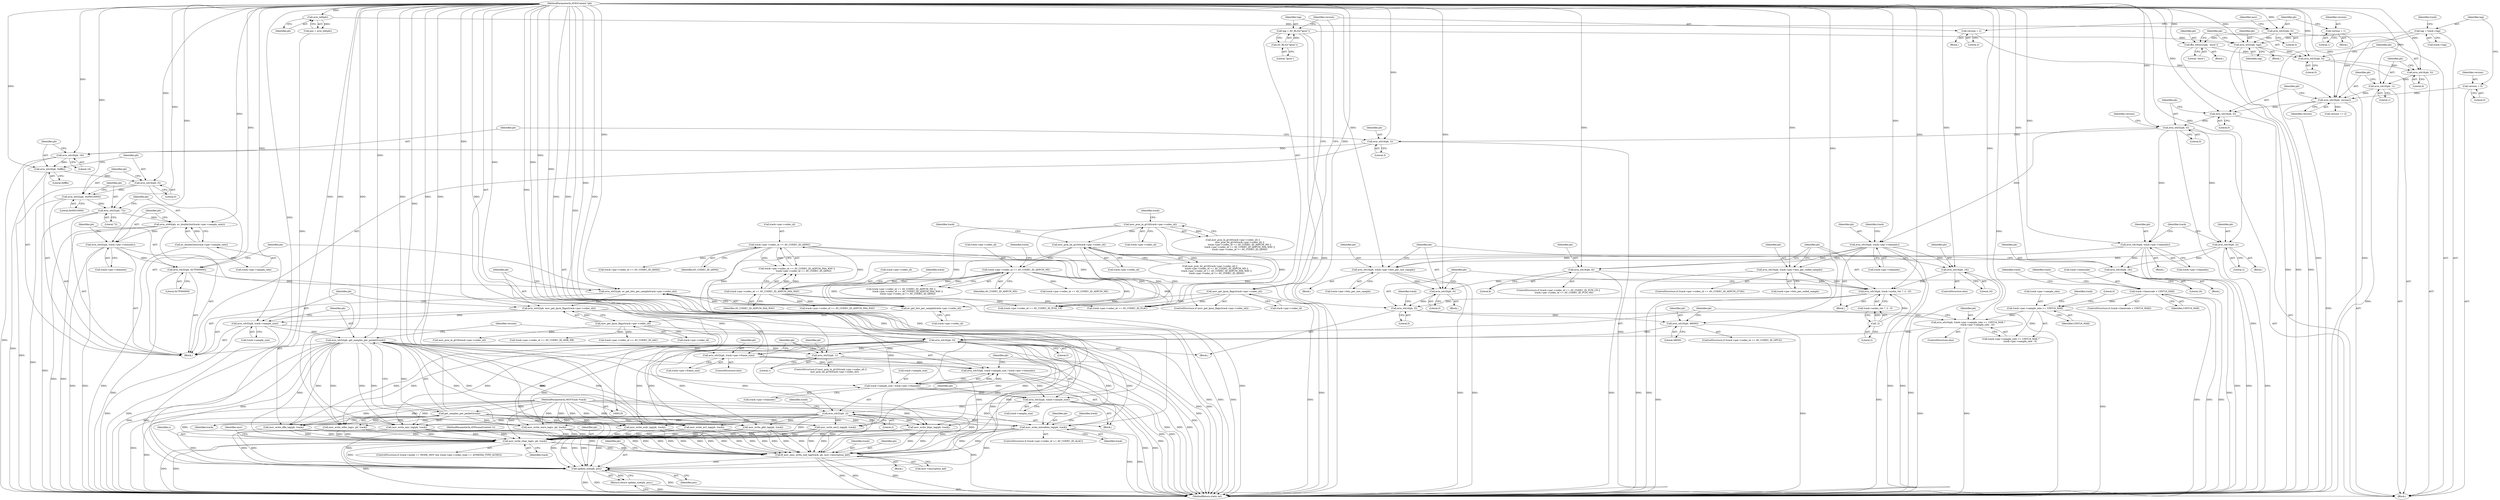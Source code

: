 digraph "1_FFmpeg_fa19fbcf712a6a6cc5a5cfdc3254a97b9bce6582@API" {
"1000675" [label="(Call,mov_write_extradata_tag(pb, track))"];
"1000314" [label="(Call,avio_wb32(pb, get_samples_per_packet(track)))"];
"1000309" [label="(Call,avio_wb32(pb, track->sample_size))"];
"1000301" [label="(Call,avio_wb32(pb, mov_get_lpcm_flags(track->par->codec_id)))"];
"1000293" [label="(Call,avio_wb32(pb, av_get_bits_per_sample(track->par->codec_id)))"];
"1000290" [label="(Call,avio_wb32(pb, 0x7F000000))"];
"1000283" [label="(Call,avio_wb32(pb, track->par->channels))"];
"1000275" [label="(Call,avio_wb64(pb, av_double2int(track->par->sample_rate)))"];
"1000272" [label="(Call,avio_wb32(pb, 72))"];
"1000269" [label="(Call,avio_wb32(pb, 0x00010000))"];
"1000266" [label="(Call,avio_wb16(pb, 0))"];
"1000263" [label="(Call,avio_wb16(pb, 0xfffe))"];
"1000260" [label="(Call,avio_wb16(pb, 16))"];
"1000257" [label="(Call,avio_wb16(pb, 3))"];
"1000249" [label="(Call,avio_wb32(pb, 0))"];
"1000246" [label="(Call,avio_wb16(pb, 0))"];
"1000243" [label="(Call,avio_wb16(pb, version))"];
"1000240" [label="(Call,avio_wb16(pb, 1))"];
"1000237" [label="(Call,avio_wb16(pb, 0))"];
"1000234" [label="(Call,avio_wb32(pb, 0))"];
"1000226" [label="(Call,ffio_wfourcc(pb, \"enca\"))"];
"1000216" [label="(Call,avio_wb32(pb, 0))"];
"1000129" [label="(Call,avio_tell(pb))"];
"1000122" [label="(MethodParameterIn,AVIOContext *pb)"];
"1000231" [label="(Call,avio_wl32(pb, tag))"];
"1000162" [label="(Call,tag = AV_RL32(\"lpcm\"))"];
"1000164" [label="(Call,AV_RL32(\"lpcm\"))"];
"1000136" [label="(Call,tag = track->tag)"];
"1000213" [label="(Call,version = 1)"];
"1000166" [label="(Call,version = 2)"];
"1000132" [label="(Call,version = 0)"];
"1000277" [label="(Call,av_double2int(track->par->sample_rate))"];
"1000295" [label="(Call,av_get_bits_per_sample(track->par->codec_id))"];
"1000156" [label="(Call,mov_get_lpcm_flags(track->par->codec_id))"];
"1000205" [label="(Call,track->par->codec_id == AV_CODEC_ID_QDM2)"];
"1000198" [label="(Call,track->par->codec_id == AV_CODEC_ID_ADPCM_IMA_WAV)"];
"1000190" [label="(Call,track->par->codec_id == AV_CODEC_ID_ADPCM_MS)"];
"1000183" [label="(Call,mov_pcm_be_gt16(track->par->codec_id))"];
"1000176" [label="(Call,mov_pcm_le_gt16(track->par->codec_id))"];
"1000303" [label="(Call,mov_get_lpcm_flags(track->par->codec_id))"];
"1000316" [label="(Call,get_samples_per_packet(track))"];
"1000124" [label="(MethodParameterIn,MOVTrack *track)"];
"1000517" [label="(Call,avio_wb32(pb, 2))"];
"1000512" [label="(Call,avio_wb32(pb, track->sample_size))"];
"1000501" [label="(Call,avio_wb32(pb, track->sample_size / track->par->channels))"];
"1000494" [label="(Call,avio_wb32(pb, track->par->frame_size))"];
"1000468" [label="(Call,avio_wb16(pb, 0))"];
"1000448" [label="(Call,avio_wb16(pb, 48000))"];
"1000437" [label="(Call,avio_wb16(pb, 0))"];
"1000434" [label="(Call,avio_wb16(pb, 0))"];
"1000422" [label="(Call,avio_wb16(pb, track->par->bits_per_raw_sample))"];
"1000410" [label="(Call,avio_wb16(pb, 2))"];
"1000401" [label="(Call,avio_wb16(pb, track->par->channels))"];
"1000431" [label="(Call,avio_wb16(pb, 16))"];
"1000373" [label="(Call,avio_wb16(pb, track->audio_vbr ? -2 : 0))"];
"1000350" [label="(Call,avio_wb16(pb, 8))"];
"1000327" [label="(Call,avio_wb16(pb, track->par->channels))"];
"1000370" [label="(Call,avio_wb16(pb, 16))"];
"1000362" [label="(Call,avio_wb16(pb, track->par->bits_per_coded_sample))"];
"1000379" [label="(Call,-2)"];
"1000452" [label="(Call,avio_wb16(pb, track->par->sample_rate <= UINT16_MAX ?\n                          track->par->sample_rate : 0))"];
"1000455" [label="(Call,track->par->sample_rate <= UINT16_MAX)"];
"1000149" [label="(Call,track->timescale > UINT16_MAX)"];
"1000490" [label="(Call,avio_wb32(pb, 1))"];
"1000503" [label="(Call,track->sample_size / track->par->channels)"];
"1000739" [label="(Call,mov_write_chan_tag(s, pb, track))"];
"1000750" [label="(Call,ff_mov_cenc_write_sinf_tag(track, pb, mov->encryption_kid))"];
"1000757" [label="(Call,update_size(pb, pos))"];
"1000756" [label="(Return,return update_size(pb, pos);)"];
"1000205" [label="(Call,track->par->codec_id == AV_CODEC_ID_QDM2)"];
"1000739" [label="(Call,mov_write_chan_tag(s, pb, track))"];
"1000148" [label="(ControlStructure,if (track->timescale > UINT16_MAX))"];
"1000227" [label="(Identifier,pb)"];
"1000316" [label="(Call,get_samples_per_packet(track))"];
"1000315" [label="(Identifier,pb)"];
"1000217" [label="(Identifier,pb)"];
"1000440" [label="(ControlStructure,if (track->par->codec_id == AV_CODEC_ID_OPUS))"];
"1000351" [label="(Identifier,pb)"];
"1000369" [label="(ControlStructure,else)"];
"1000155" [label="(ControlStructure,if (mov_get_lpcm_flags(track->par->codec_id)))"];
"1000373" [label="(Call,avio_wb16(pb, track->audio_vbr ? -2 : 0))"];
"1000294" [label="(Identifier,pb)"];
"1000293" [label="(Call,avio_wb32(pb, av_get_bits_per_sample(track->par->codec_id)))"];
"1000328" [label="(Identifier,pb)"];
"1000667" [label="(ControlStructure,if (track->par->codec_id == AV_CODEC_ID_ALAC))"];
"1000422" [label="(Call,avio_wb16(pb, track->par->bits_per_raw_sample))"];
"1000218" [label="(Literal,0)"];
"1000461" [label="(Identifier,UINT16_MAX)"];
"1000584" [label="(Call,track->par->codec_id == AV_CODEC_ID_QDM2)"];
"1000354" [label="(ControlStructure,if (track->par->codec_id == AV_CODEC_ID_ADPCM_G726))"];
"1000317" [label="(Identifier,track)"];
"1000259" [label="(Literal,3)"];
"1000663" [label="(Call,mov_write_eac3_tag(pb, track))"];
"1000687" [label="(Call,mov_write_wfex_tag(s, pb, track))"];
"1000284" [label="(Identifier,pb)"];
"1000240" [label="(Call,avio_wb16(pb, 1))"];
"1000186" [label="(Identifier,track)"];
"1000374" [label="(Identifier,pb)"];
"1000410" [label="(Call,avio_wb16(pb, 2))"];
"1000276" [label="(Identifier,pb)"];
"1000568" [label="(Call,track->par->codec_id == AV_CODEC_ID_ADPCM_MS)"];
"1000272" [label="(Call,avio_wb32(pb, 72))"];
"1000295" [label="(Call,av_get_bits_per_sample(track->par->codec_id))"];
"1000204" [label="(Identifier,AV_CODEC_ID_ADPCM_IMA_WAV)"];
"1000177" [label="(Call,track->par->codec_id)"];
"1000478" [label="(Call,mov_pcm_le_gt16(track->par->codec_id))"];
"1000290" [label="(Call,avio_wb32(pb, 0x7F000000))"];
"1000248" [label="(Literal,0)"];
"1000363" [label="(Identifier,pb)"];
"1000329" [label="(Call,track->par->channels)"];
"1000386" [label="(Call,track->par->codec_id == AV_CODEC_ID_FLAC)"];
"1000291" [label="(Identifier,pb)"];
"1000273" [label="(Identifier,pb)"];
"1000350" [label="(Call,avio_wb16(pb, 8))"];
"1000632" [label="(Call,track->par->codec_id == AV_CODEC_ID_AMR_NB)"];
"1000375" [label="(Call,track->audio_vbr ? -2 : 0)"];
"1000191" [label="(Call,track->par->codec_id)"];
"1000124" [label="(MethodParameterIn,MOVTrack *track)"];
"1000167" [label="(Identifier,version)"];
"1000157" [label="(Call,track->par->codec_id)"];
"1000251" [label="(Literal,0)"];
"1000423" [label="(Identifier,pb)"];
"1000741" [label="(Identifier,pb)"];
"1000154" [label="(Block,)"];
"1000464" [label="(Identifier,track)"];
"1000371" [label="(Identifier,pb)"];
"1000336" [label="(Call,track->par->codec_id == AV_CODEC_ID_PCM_U8)"];
"1000254" [label="(Identifier,version)"];
"1000190" [label="(Call,track->par->codec_id == AV_CODEC_ID_ADPCM_MS)"];
"1000676" [label="(Identifier,pb)"];
"1000467" [label="(Literal,0)"];
"1000751" [label="(Identifier,track)"];
"1000512" [label="(Call,avio_wb32(pb, track->sample_size))"];
"1000501" [label="(Call,avio_wb32(pb, track->sample_size / track->par->channels))"];
"1000193" [label="(Identifier,track)"];
"1000401" [label="(Call,avio_wb16(pb, track->par->channels))"];
"1000451" [label="(ControlStructure,else)"];
"1000758" [label="(Identifier,pb)"];
"1000176" [label="(Call,mov_pcm_le_gt16(track->par->codec_id))"];
"1000182" [label="(Call,mov_pcm_be_gt16(track->par->codec_id) ||\n                   track->par->codec_id == AV_CODEC_ID_ADPCM_MS ||\n                   track->par->codec_id == AV_CODEC_ID_ADPCM_IMA_WAV ||\n                   track->par->codec_id == AV_CODEC_ID_QDM2)"];
"1000253" [label="(Call,version == 2)"];
"1000236" [label="(Literal,0)"];
"1000296" [label="(Call,track->par->codec_id)"];
"1000496" [label="(Call,track->par->frame_size)"];
"1000211" [label="(Identifier,AV_CODEC_ID_QDM2)"];
"1000491" [label="(Identifier,pb)"];
"1000432" [label="(Identifier,pb)"];
"1000612" [label="(Call,mov_write_wave_tag(s, pb, track))"];
"1000334" [label="(ControlStructure,if (track->par->codec_id == AV_CODEC_ID_PCM_U8 ||\n                track->par->codec_id == AV_CODEC_ID_PCM_S8))"];
"1000225" [label="(Block,)"];
"1000493" [label="(ControlStructure,else)"];
"1000433" [label="(Literal,16)"];
"1000476" [label="(ControlStructure,if (mov_pcm_le_gt16(track->par->codec_id) ||\n            mov_pcm_be_gt16(track->par->codec_id)))"];
"1000162" [label="(Call,tag = AV_RL32(\"lpcm\"))"];
"1000517" [label="(Call,avio_wb32(pb, 2))"];
"1000437" [label="(Call,avio_wb16(pb, 0))"];
"1000444" [label="(Identifier,track)"];
"1000383" [label="(Block,)"];
"1000267" [label="(Identifier,pb)"];
"1000285" [label="(Call,track->par->channels)"];
"1000153" [label="(Identifier,UINT16_MAX)"];
"1000494" [label="(Call,avio_wb32(pb, track->par->frame_size))"];
"1000250" [label="(Identifier,pb)"];
"1000150" [label="(Call,track->timescale)"];
"1000700" [label="(Call,mov_write_dfla_tag(pb, track))"];
"1000326" [label="(Block,)"];
"1000164" [label="(Call,AV_RL32(\"lpcm\"))"];
"1000232" [label="(Identifier,pb)"];
"1000352" [label="(Literal,8)"];
"1000238" [label="(Identifier,pb)"];
"1000222" [label="(Identifier,mov)"];
"1000756" [label="(Return,return update_size(pb, pos);)"];
"1000165" [label="(Literal,\"lpcm\")"];
"1000729" [label="(Identifier,track)"];
"1000199" [label="(Call,track->par->codec_id)"];
"1000370" [label="(Call,avio_wb16(pb, 16))"];
"1000456" [label="(Call,track->par->sample_rate)"];
"1000121" [label="(MethodParameterIn,AVFormatContext *s)"];
"1000431" [label="(Call,avio_wb16(pb, 16))"];
"1000400" [label="(Block,)"];
"1000130" [label="(Identifier,pb)"];
"1000129" [label="(Call,avio_tell(pb))"];
"1000417" [label="(Identifier,track)"];
"1000430" [label="(Block,)"];
"1000314" [label="(Call,avio_wb32(pb, get_samples_per_packet(track)))"];
"1000677" [label="(Identifier,track)"];
"1000502" [label="(Identifier,pb)"];
"1000197" [label="(Call,track->par->codec_id == AV_CODEC_ID_ADPCM_IMA_WAV ||\n                   track->par->codec_id == AV_CODEC_ID_QDM2)"];
"1000675" [label="(Call,mov_write_extradata_tag(pb, track))"];
"1000339" [label="(Identifier,track)"];
"1000753" [label="(Call,mov->encryption_kid)"];
"1000168" [label="(Literal,2)"];
"1000268" [label="(Literal,0)"];
"1000379" [label="(Call,-2)"];
"1000372" [label="(Literal,16)"];
"1000274" [label="(Literal,72)"];
"1000234" [label="(Call,avio_wb32(pb, 0))"];
"1000362" [label="(Call,avio_wb16(pb, track->par->bits_per_coded_sample))"];
"1000249" [label="(Call,avio_wb32(pb, 0))"];
"1000402" [label="(Identifier,pb)"];
"1000122" [label="(MethodParameterIn,AVIOContext *pb)"];
"1000301" [label="(Call,avio_wb32(pb, mov_get_lpcm_flags(track->par->codec_id)))"];
"1000327" [label="(Call,avio_wb16(pb, track->par->channels))"];
"1000226" [label="(Call,ffio_wfourcc(pb, \"enca\"))"];
"1000746" [label="(Identifier,mov)"];
"1000503" [label="(Call,track->sample_size / track->par->channels)"];
"1000518" [label="(Identifier,pb)"];
"1000233" [label="(Identifier,tag)"];
"1000206" [label="(Call,track->par->codec_id)"];
"1000237" [label="(Call,avio_wb16(pb, 0))"];
"1000277" [label="(Call,av_double2int(track->par->sample_rate))"];
"1000159" [label="(Identifier,track)"];
"1000241" [label="(Identifier,pb)"];
"1000750" [label="(Call,ff_mov_cenc_write_sinf_tag(track, pb, mov->encryption_kid))"];
"1000257" [label="(Call,avio_wb16(pb, 3))"];
"1000265" [label="(Literal,0xfffe)"];
"1000411" [label="(Identifier,pb)"];
"1000235" [label="(Identifier,pb)"];
"1000454" [label="(Call,track->par->sample_rate <= UINT16_MAX ?\n                          track->par->sample_rate : 0)"];
"1000262" [label="(Literal,16)"];
"1000740" [label="(Identifier,s)"];
"1000712" [label="(Call,mov_write_dops_tag(pb, track))"];
"1000244" [label="(Identifier,pb)"];
"1000125" [label="(Block,)"];
"1000243" [label="(Call,avio_wb16(pb, version))"];
"1000449" [label="(Identifier,pb)"];
"1000439" [label="(Literal,0)"];
"1000470" [label="(Literal,0)"];
"1000424" [label="(Call,track->par->bits_per_raw_sample)"];
"1000137" [label="(Identifier,tag)"];
"1000436" [label="(Literal,0)"];
"1000173" [label="(Identifier,track)"];
"1000752" [label="(Identifier,pb)"];
"1000127" [label="(Call,pos = avio_tell(pb))"];
"1000412" [label="(Literal,2)"];
"1000215" [label="(Literal,1)"];
"1000455" [label="(Call,track->par->sample_rate <= UINT16_MAX)"];
"1000507" [label="(Call,track->par->channels)"];
"1000319" [label="(Block,)"];
"1000231" [label="(Call,avio_wl32(pb, tag))"];
"1000198" [label="(Call,track->par->codec_id == AV_CODEC_ID_ADPCM_IMA_WAV)"];
"1000639" [label="(Call,mov_write_amr_tag(pb, track))"];
"1000495" [label="(Identifier,pb)"];
"1000230" [label="(Block,)"];
"1000468" [label="(Call,avio_wb16(pb, 0))"];
"1000490" [label="(Call,avio_wb32(pb, 1))"];
"1000469" [label="(Identifier,pb)"];
"1000214" [label="(Identifier,version)"];
"1000519" [label="(Literal,2)"];
"1000421" [label="(Block,)"];
"1000403" [label="(Call,track->par->channels)"];
"1000434" [label="(Call,avio_wb16(pb, 0))"];
"1000201" [label="(Identifier,track)"];
"1000189" [label="(Call,track->par->codec_id == AV_CODEC_ID_ADPCM_MS ||\n                   track->par->codec_id == AV_CODEC_ID_ADPCM_IMA_WAV ||\n                   track->par->codec_id == AV_CODEC_ID_QDM2)"];
"1000269" [label="(Call,avio_wb32(pb, 0x00010000))"];
"1000260" [label="(Call,avio_wb16(pb, 16))"];
"1000228" [label="(Literal,\"enca\")"];
"1000246" [label="(Call,avio_wb16(pb, 0))"];
"1000448" [label="(Call,avio_wb16(pb, 48000))"];
"1000138" [label="(Call,track->tag)"];
"1000438" [label="(Identifier,pb)"];
"1000309" [label="(Call,avio_wb32(pb, track->sample_size))"];
"1000245" [label="(Identifier,version)"];
"1000524" [label="(Identifier,track)"];
"1000261" [label="(Identifier,pb)"];
"1000175" [label="(Call,mov_pcm_le_gt16(track->par->codec_id) ||\n                   mov_pcm_be_gt16(track->par->codec_id) ||\n                   track->par->codec_id == AV_CODEC_ID_ADPCM_MS ||\n                   track->par->codec_id == AV_CODEC_ID_ADPCM_IMA_WAV ||\n                   track->par->codec_id == AV_CODEC_ID_QDM2)"];
"1000528" [label="(Call,track->par->codec_id == AV_CODEC_ID_AAC)"];
"1000450" [label="(Literal,48000)"];
"1000208" [label="(Identifier,track)"];
"1000380" [label="(Literal,2)"];
"1000275" [label="(Call,avio_wb64(pb, av_double2int(track->par->sample_rate)))"];
"1000256" [label="(Block,)"];
"1000163" [label="(Identifier,tag)"];
"1000278" [label="(Call,track->par->sample_rate)"];
"1000196" [label="(Identifier,AV_CODEC_ID_ADPCM_MS)"];
"1000149" [label="(Call,track->timescale > UINT16_MAX)"];
"1000749" [label="(Block,)"];
"1000302" [label="(Identifier,pb)"];
"1000216" [label="(Call,avio_wb32(pb, 0))"];
"1000651" [label="(Call,mov_write_ac3_tag(pb, track))"];
"1000475" [label="(Block,)"];
"1000504" [label="(Call,track->sample_size)"];
"1000409" [label="(Block,)"];
"1000271" [label="(Literal,0x00010000)"];
"1000364" [label="(Call,track->par->bits_per_coded_sample)"];
"1000311" [label="(Call,track->sample_size)"];
"1000166" [label="(Call,version = 2)"];
"1000270" [label="(Identifier,pb)"];
"1000453" [label="(Identifier,pb)"];
"1000757" [label="(Call,update_size(pb, pos))"];
"1000627" [label="(Call,mov_write_esds_tag(pb, track))"];
"1000239" [label="(Literal,0)"];
"1000514" [label="(Call,track->sample_size)"];
"1000213" [label="(Call,version = 1)"];
"1000473" [label="(Identifier,version)"];
"1000435" [label="(Identifier,pb)"];
"1000242" [label="(Literal,1)"];
"1000144" [label="(Identifier,track)"];
"1000725" [label="(ControlStructure,if (track->mode == MODE_MOV && track->par->codec_type == AVMEDIA_TYPE_AUDIO))"];
"1000264" [label="(Identifier,pb)"];
"1000258" [label="(Identifier,pb)"];
"1000132" [label="(Call,version = 0)"];
"1000760" [label="(MethodReturn,static int)"];
"1000292" [label="(Literal,0x7F000000)"];
"1000212" [label="(Block,)"];
"1000310" [label="(Identifier,pb)"];
"1000156" [label="(Call,mov_get_lpcm_flags(track->par->codec_id))"];
"1000492" [label="(Literal,1)"];
"1000303" [label="(Call,mov_get_lpcm_flags(track->par->codec_id))"];
"1000304" [label="(Call,track->par->codec_id)"];
"1000247" [label="(Identifier,pb)"];
"1000283" [label="(Call,avio_wb32(pb, track->par->channels))"];
"1000266" [label="(Call,avio_wb16(pb, 0))"];
"1000263" [label="(Call,avio_wb16(pb, 0xfffe))"];
"1000133" [label="(Identifier,version)"];
"1000184" [label="(Call,track->par->codec_id)"];
"1000742" [label="(Identifier,track)"];
"1000136" [label="(Call,tag = track->tag)"];
"1000722" [label="(Call,mov_write_glbl_tag(pb, track))"];
"1000576" [label="(Call,track->par->codec_id == AV_CODEC_ID_ADPCM_IMA_WAV)"];
"1000183" [label="(Call,mov_pcm_be_gt16(track->par->codec_id))"];
"1000134" [label="(Literal,0)"];
"1000759" [label="(Identifier,pos)"];
"1000513" [label="(Identifier,pb)"];
"1000452" [label="(Call,avio_wb16(pb, track->par->sample_rate <= UINT16_MAX ?\n                          track->par->sample_rate : 0))"];
"1000675" -> "1000667"  [label="AST: "];
"1000675" -> "1000677"  [label="CFG: "];
"1000676" -> "1000675"  [label="AST: "];
"1000677" -> "1000675"  [label="AST: "];
"1000729" -> "1000675"  [label="CFG: "];
"1000675" -> "1000760"  [label="DDG: "];
"1000675" -> "1000760"  [label="DDG: "];
"1000314" -> "1000675"  [label="DDG: "];
"1000517" -> "1000675"  [label="DDG: "];
"1000468" -> "1000675"  [label="DDG: "];
"1000122" -> "1000675"  [label="DDG: "];
"1000316" -> "1000675"  [label="DDG: "];
"1000124" -> "1000675"  [label="DDG: "];
"1000675" -> "1000739"  [label="DDG: "];
"1000675" -> "1000739"  [label="DDG: "];
"1000675" -> "1000750"  [label="DDG: "];
"1000675" -> "1000750"  [label="DDG: "];
"1000675" -> "1000757"  [label="DDG: "];
"1000314" -> "1000256"  [label="AST: "];
"1000314" -> "1000316"  [label="CFG: "];
"1000315" -> "1000314"  [label="AST: "];
"1000316" -> "1000314"  [label="AST: "];
"1000473" -> "1000314"  [label="CFG: "];
"1000314" -> "1000760"  [label="DDG: "];
"1000314" -> "1000760"  [label="DDG: "];
"1000309" -> "1000314"  [label="DDG: "];
"1000122" -> "1000314"  [label="DDG: "];
"1000316" -> "1000314"  [label="DDG: "];
"1000314" -> "1000490"  [label="DDG: "];
"1000314" -> "1000494"  [label="DDG: "];
"1000314" -> "1000612"  [label="DDG: "];
"1000314" -> "1000627"  [label="DDG: "];
"1000314" -> "1000639"  [label="DDG: "];
"1000314" -> "1000651"  [label="DDG: "];
"1000314" -> "1000663"  [label="DDG: "];
"1000314" -> "1000687"  [label="DDG: "];
"1000314" -> "1000700"  [label="DDG: "];
"1000314" -> "1000712"  [label="DDG: "];
"1000314" -> "1000722"  [label="DDG: "];
"1000314" -> "1000739"  [label="DDG: "];
"1000314" -> "1000750"  [label="DDG: "];
"1000314" -> "1000757"  [label="DDG: "];
"1000309" -> "1000256"  [label="AST: "];
"1000309" -> "1000311"  [label="CFG: "];
"1000310" -> "1000309"  [label="AST: "];
"1000311" -> "1000309"  [label="AST: "];
"1000315" -> "1000309"  [label="CFG: "];
"1000309" -> "1000760"  [label="DDG: "];
"1000309" -> "1000760"  [label="DDG: "];
"1000301" -> "1000309"  [label="DDG: "];
"1000122" -> "1000309"  [label="DDG: "];
"1000309" -> "1000503"  [label="DDG: "];
"1000301" -> "1000256"  [label="AST: "];
"1000301" -> "1000303"  [label="CFG: "];
"1000302" -> "1000301"  [label="AST: "];
"1000303" -> "1000301"  [label="AST: "];
"1000310" -> "1000301"  [label="CFG: "];
"1000301" -> "1000760"  [label="DDG: "];
"1000301" -> "1000760"  [label="DDG: "];
"1000293" -> "1000301"  [label="DDG: "];
"1000122" -> "1000301"  [label="DDG: "];
"1000303" -> "1000301"  [label="DDG: "];
"1000293" -> "1000256"  [label="AST: "];
"1000293" -> "1000295"  [label="CFG: "];
"1000294" -> "1000293"  [label="AST: "];
"1000295" -> "1000293"  [label="AST: "];
"1000302" -> "1000293"  [label="CFG: "];
"1000293" -> "1000760"  [label="DDG: "];
"1000293" -> "1000760"  [label="DDG: "];
"1000290" -> "1000293"  [label="DDG: "];
"1000122" -> "1000293"  [label="DDG: "];
"1000295" -> "1000293"  [label="DDG: "];
"1000290" -> "1000256"  [label="AST: "];
"1000290" -> "1000292"  [label="CFG: "];
"1000291" -> "1000290"  [label="AST: "];
"1000292" -> "1000290"  [label="AST: "];
"1000294" -> "1000290"  [label="CFG: "];
"1000290" -> "1000760"  [label="DDG: "];
"1000283" -> "1000290"  [label="DDG: "];
"1000122" -> "1000290"  [label="DDG: "];
"1000283" -> "1000256"  [label="AST: "];
"1000283" -> "1000285"  [label="CFG: "];
"1000284" -> "1000283"  [label="AST: "];
"1000285" -> "1000283"  [label="AST: "];
"1000291" -> "1000283"  [label="CFG: "];
"1000283" -> "1000760"  [label="DDG: "];
"1000283" -> "1000760"  [label="DDG: "];
"1000275" -> "1000283"  [label="DDG: "];
"1000122" -> "1000283"  [label="DDG: "];
"1000283" -> "1000503"  [label="DDG: "];
"1000275" -> "1000256"  [label="AST: "];
"1000275" -> "1000277"  [label="CFG: "];
"1000276" -> "1000275"  [label="AST: "];
"1000277" -> "1000275"  [label="AST: "];
"1000284" -> "1000275"  [label="CFG: "];
"1000275" -> "1000760"  [label="DDG: "];
"1000275" -> "1000760"  [label="DDG: "];
"1000272" -> "1000275"  [label="DDG: "];
"1000122" -> "1000275"  [label="DDG: "];
"1000277" -> "1000275"  [label="DDG: "];
"1000272" -> "1000256"  [label="AST: "];
"1000272" -> "1000274"  [label="CFG: "];
"1000273" -> "1000272"  [label="AST: "];
"1000274" -> "1000272"  [label="AST: "];
"1000276" -> "1000272"  [label="CFG: "];
"1000272" -> "1000760"  [label="DDG: "];
"1000269" -> "1000272"  [label="DDG: "];
"1000122" -> "1000272"  [label="DDG: "];
"1000269" -> "1000256"  [label="AST: "];
"1000269" -> "1000271"  [label="CFG: "];
"1000270" -> "1000269"  [label="AST: "];
"1000271" -> "1000269"  [label="AST: "];
"1000273" -> "1000269"  [label="CFG: "];
"1000269" -> "1000760"  [label="DDG: "];
"1000266" -> "1000269"  [label="DDG: "];
"1000122" -> "1000269"  [label="DDG: "];
"1000266" -> "1000256"  [label="AST: "];
"1000266" -> "1000268"  [label="CFG: "];
"1000267" -> "1000266"  [label="AST: "];
"1000268" -> "1000266"  [label="AST: "];
"1000270" -> "1000266"  [label="CFG: "];
"1000266" -> "1000760"  [label="DDG: "];
"1000263" -> "1000266"  [label="DDG: "];
"1000122" -> "1000266"  [label="DDG: "];
"1000263" -> "1000256"  [label="AST: "];
"1000263" -> "1000265"  [label="CFG: "];
"1000264" -> "1000263"  [label="AST: "];
"1000265" -> "1000263"  [label="AST: "];
"1000267" -> "1000263"  [label="CFG: "];
"1000263" -> "1000760"  [label="DDG: "];
"1000260" -> "1000263"  [label="DDG: "];
"1000122" -> "1000263"  [label="DDG: "];
"1000260" -> "1000256"  [label="AST: "];
"1000260" -> "1000262"  [label="CFG: "];
"1000261" -> "1000260"  [label="AST: "];
"1000262" -> "1000260"  [label="AST: "];
"1000264" -> "1000260"  [label="CFG: "];
"1000260" -> "1000760"  [label="DDG: "];
"1000257" -> "1000260"  [label="DDG: "];
"1000122" -> "1000260"  [label="DDG: "];
"1000257" -> "1000256"  [label="AST: "];
"1000257" -> "1000259"  [label="CFG: "];
"1000258" -> "1000257"  [label="AST: "];
"1000259" -> "1000257"  [label="AST: "];
"1000261" -> "1000257"  [label="CFG: "];
"1000257" -> "1000760"  [label="DDG: "];
"1000249" -> "1000257"  [label="DDG: "];
"1000122" -> "1000257"  [label="DDG: "];
"1000249" -> "1000125"  [label="AST: "];
"1000249" -> "1000251"  [label="CFG: "];
"1000250" -> "1000249"  [label="AST: "];
"1000251" -> "1000249"  [label="AST: "];
"1000254" -> "1000249"  [label="CFG: "];
"1000249" -> "1000760"  [label="DDG: "];
"1000246" -> "1000249"  [label="DDG: "];
"1000122" -> "1000249"  [label="DDG: "];
"1000249" -> "1000327"  [label="DDG: "];
"1000249" -> "1000401"  [label="DDG: "];
"1000249" -> "1000410"  [label="DDG: "];
"1000246" -> "1000125"  [label="AST: "];
"1000246" -> "1000248"  [label="CFG: "];
"1000247" -> "1000246"  [label="AST: "];
"1000248" -> "1000246"  [label="AST: "];
"1000250" -> "1000246"  [label="CFG: "];
"1000243" -> "1000246"  [label="DDG: "];
"1000122" -> "1000246"  [label="DDG: "];
"1000243" -> "1000125"  [label="AST: "];
"1000243" -> "1000245"  [label="CFG: "];
"1000244" -> "1000243"  [label="AST: "];
"1000245" -> "1000243"  [label="AST: "];
"1000247" -> "1000243"  [label="CFG: "];
"1000243" -> "1000760"  [label="DDG: "];
"1000240" -> "1000243"  [label="DDG: "];
"1000122" -> "1000243"  [label="DDG: "];
"1000213" -> "1000243"  [label="DDG: "];
"1000166" -> "1000243"  [label="DDG: "];
"1000132" -> "1000243"  [label="DDG: "];
"1000243" -> "1000253"  [label="DDG: "];
"1000240" -> "1000125"  [label="AST: "];
"1000240" -> "1000242"  [label="CFG: "];
"1000241" -> "1000240"  [label="AST: "];
"1000242" -> "1000240"  [label="AST: "];
"1000244" -> "1000240"  [label="CFG: "];
"1000240" -> "1000760"  [label="DDG: "];
"1000237" -> "1000240"  [label="DDG: "];
"1000122" -> "1000240"  [label="DDG: "];
"1000237" -> "1000125"  [label="AST: "];
"1000237" -> "1000239"  [label="CFG: "];
"1000238" -> "1000237"  [label="AST: "];
"1000239" -> "1000237"  [label="AST: "];
"1000241" -> "1000237"  [label="CFG: "];
"1000234" -> "1000237"  [label="DDG: "];
"1000122" -> "1000237"  [label="DDG: "];
"1000234" -> "1000125"  [label="AST: "];
"1000234" -> "1000236"  [label="CFG: "];
"1000235" -> "1000234"  [label="AST: "];
"1000236" -> "1000234"  [label="AST: "];
"1000238" -> "1000234"  [label="CFG: "];
"1000226" -> "1000234"  [label="DDG: "];
"1000231" -> "1000234"  [label="DDG: "];
"1000122" -> "1000234"  [label="DDG: "];
"1000226" -> "1000225"  [label="AST: "];
"1000226" -> "1000228"  [label="CFG: "];
"1000227" -> "1000226"  [label="AST: "];
"1000228" -> "1000226"  [label="AST: "];
"1000235" -> "1000226"  [label="CFG: "];
"1000226" -> "1000760"  [label="DDG: "];
"1000216" -> "1000226"  [label="DDG: "];
"1000122" -> "1000226"  [label="DDG: "];
"1000216" -> "1000125"  [label="AST: "];
"1000216" -> "1000218"  [label="CFG: "];
"1000217" -> "1000216"  [label="AST: "];
"1000218" -> "1000216"  [label="AST: "];
"1000222" -> "1000216"  [label="CFG: "];
"1000129" -> "1000216"  [label="DDG: "];
"1000122" -> "1000216"  [label="DDG: "];
"1000216" -> "1000231"  [label="DDG: "];
"1000129" -> "1000127"  [label="AST: "];
"1000129" -> "1000130"  [label="CFG: "];
"1000130" -> "1000129"  [label="AST: "];
"1000127" -> "1000129"  [label="CFG: "];
"1000129" -> "1000127"  [label="DDG: "];
"1000122" -> "1000129"  [label="DDG: "];
"1000122" -> "1000120"  [label="AST: "];
"1000122" -> "1000760"  [label="DDG: "];
"1000122" -> "1000231"  [label="DDG: "];
"1000122" -> "1000327"  [label="DDG: "];
"1000122" -> "1000350"  [label="DDG: "];
"1000122" -> "1000362"  [label="DDG: "];
"1000122" -> "1000370"  [label="DDG: "];
"1000122" -> "1000373"  [label="DDG: "];
"1000122" -> "1000401"  [label="DDG: "];
"1000122" -> "1000410"  [label="DDG: "];
"1000122" -> "1000422"  [label="DDG: "];
"1000122" -> "1000431"  [label="DDG: "];
"1000122" -> "1000434"  [label="DDG: "];
"1000122" -> "1000437"  [label="DDG: "];
"1000122" -> "1000448"  [label="DDG: "];
"1000122" -> "1000452"  [label="DDG: "];
"1000122" -> "1000468"  [label="DDG: "];
"1000122" -> "1000490"  [label="DDG: "];
"1000122" -> "1000494"  [label="DDG: "];
"1000122" -> "1000501"  [label="DDG: "];
"1000122" -> "1000512"  [label="DDG: "];
"1000122" -> "1000517"  [label="DDG: "];
"1000122" -> "1000612"  [label="DDG: "];
"1000122" -> "1000627"  [label="DDG: "];
"1000122" -> "1000639"  [label="DDG: "];
"1000122" -> "1000651"  [label="DDG: "];
"1000122" -> "1000663"  [label="DDG: "];
"1000122" -> "1000687"  [label="DDG: "];
"1000122" -> "1000700"  [label="DDG: "];
"1000122" -> "1000712"  [label="DDG: "];
"1000122" -> "1000722"  [label="DDG: "];
"1000122" -> "1000739"  [label="DDG: "];
"1000122" -> "1000750"  [label="DDG: "];
"1000122" -> "1000757"  [label="DDG: "];
"1000231" -> "1000230"  [label="AST: "];
"1000231" -> "1000233"  [label="CFG: "];
"1000232" -> "1000231"  [label="AST: "];
"1000233" -> "1000231"  [label="AST: "];
"1000235" -> "1000231"  [label="CFG: "];
"1000231" -> "1000760"  [label="DDG: "];
"1000231" -> "1000760"  [label="DDG: "];
"1000162" -> "1000231"  [label="DDG: "];
"1000136" -> "1000231"  [label="DDG: "];
"1000162" -> "1000155"  [label="AST: "];
"1000162" -> "1000164"  [label="CFG: "];
"1000163" -> "1000162"  [label="AST: "];
"1000164" -> "1000162"  [label="AST: "];
"1000167" -> "1000162"  [label="CFG: "];
"1000162" -> "1000760"  [label="DDG: "];
"1000162" -> "1000760"  [label="DDG: "];
"1000164" -> "1000162"  [label="DDG: "];
"1000164" -> "1000165"  [label="CFG: "];
"1000165" -> "1000164"  [label="AST: "];
"1000136" -> "1000125"  [label="AST: "];
"1000136" -> "1000138"  [label="CFG: "];
"1000137" -> "1000136"  [label="AST: "];
"1000138" -> "1000136"  [label="AST: "];
"1000144" -> "1000136"  [label="CFG: "];
"1000136" -> "1000760"  [label="DDG: "];
"1000136" -> "1000760"  [label="DDG: "];
"1000213" -> "1000212"  [label="AST: "];
"1000213" -> "1000215"  [label="CFG: "];
"1000214" -> "1000213"  [label="AST: "];
"1000215" -> "1000213"  [label="AST: "];
"1000217" -> "1000213"  [label="CFG: "];
"1000166" -> "1000154"  [label="AST: "];
"1000166" -> "1000168"  [label="CFG: "];
"1000167" -> "1000166"  [label="AST: "];
"1000168" -> "1000166"  [label="AST: "];
"1000217" -> "1000166"  [label="CFG: "];
"1000132" -> "1000125"  [label="AST: "];
"1000132" -> "1000134"  [label="CFG: "];
"1000133" -> "1000132"  [label="AST: "];
"1000134" -> "1000132"  [label="AST: "];
"1000137" -> "1000132"  [label="CFG: "];
"1000277" -> "1000278"  [label="CFG: "];
"1000278" -> "1000277"  [label="AST: "];
"1000277" -> "1000760"  [label="DDG: "];
"1000295" -> "1000296"  [label="CFG: "];
"1000296" -> "1000295"  [label="AST: "];
"1000156" -> "1000295"  [label="DDG: "];
"1000205" -> "1000295"  [label="DDG: "];
"1000183" -> "1000295"  [label="DDG: "];
"1000190" -> "1000295"  [label="DDG: "];
"1000198" -> "1000295"  [label="DDG: "];
"1000176" -> "1000295"  [label="DDG: "];
"1000295" -> "1000303"  [label="DDG: "];
"1000156" -> "1000155"  [label="AST: "];
"1000156" -> "1000157"  [label="CFG: "];
"1000157" -> "1000156"  [label="AST: "];
"1000163" -> "1000156"  [label="CFG: "];
"1000167" -> "1000156"  [label="CFG: "];
"1000156" -> "1000760"  [label="DDG: "];
"1000156" -> "1000336"  [label="DDG: "];
"1000156" -> "1000386"  [label="DDG: "];
"1000205" -> "1000197"  [label="AST: "];
"1000205" -> "1000211"  [label="CFG: "];
"1000206" -> "1000205"  [label="AST: "];
"1000211" -> "1000205"  [label="AST: "];
"1000197" -> "1000205"  [label="CFG: "];
"1000205" -> "1000760"  [label="DDG: "];
"1000205" -> "1000197"  [label="DDG: "];
"1000205" -> "1000197"  [label="DDG: "];
"1000198" -> "1000205"  [label="DDG: "];
"1000205" -> "1000336"  [label="DDG: "];
"1000205" -> "1000386"  [label="DDG: "];
"1000205" -> "1000584"  [label="DDG: "];
"1000198" -> "1000197"  [label="AST: "];
"1000198" -> "1000204"  [label="CFG: "];
"1000199" -> "1000198"  [label="AST: "];
"1000204" -> "1000198"  [label="AST: "];
"1000208" -> "1000198"  [label="CFG: "];
"1000197" -> "1000198"  [label="CFG: "];
"1000198" -> "1000760"  [label="DDG: "];
"1000198" -> "1000197"  [label="DDG: "];
"1000198" -> "1000197"  [label="DDG: "];
"1000190" -> "1000198"  [label="DDG: "];
"1000198" -> "1000336"  [label="DDG: "];
"1000198" -> "1000386"  [label="DDG: "];
"1000198" -> "1000576"  [label="DDG: "];
"1000190" -> "1000189"  [label="AST: "];
"1000190" -> "1000196"  [label="CFG: "];
"1000191" -> "1000190"  [label="AST: "];
"1000196" -> "1000190"  [label="AST: "];
"1000201" -> "1000190"  [label="CFG: "];
"1000189" -> "1000190"  [label="CFG: "];
"1000190" -> "1000760"  [label="DDG: "];
"1000190" -> "1000189"  [label="DDG: "];
"1000190" -> "1000189"  [label="DDG: "];
"1000183" -> "1000190"  [label="DDG: "];
"1000190" -> "1000336"  [label="DDG: "];
"1000190" -> "1000386"  [label="DDG: "];
"1000190" -> "1000568"  [label="DDG: "];
"1000183" -> "1000182"  [label="AST: "];
"1000183" -> "1000184"  [label="CFG: "];
"1000184" -> "1000183"  [label="AST: "];
"1000193" -> "1000183"  [label="CFG: "];
"1000182" -> "1000183"  [label="CFG: "];
"1000183" -> "1000182"  [label="DDG: "];
"1000176" -> "1000183"  [label="DDG: "];
"1000183" -> "1000336"  [label="DDG: "];
"1000183" -> "1000386"  [label="DDG: "];
"1000176" -> "1000175"  [label="AST: "];
"1000176" -> "1000177"  [label="CFG: "];
"1000177" -> "1000176"  [label="AST: "];
"1000186" -> "1000176"  [label="CFG: "];
"1000175" -> "1000176"  [label="CFG: "];
"1000176" -> "1000175"  [label="DDG: "];
"1000176" -> "1000336"  [label="DDG: "];
"1000176" -> "1000386"  [label="DDG: "];
"1000303" -> "1000304"  [label="CFG: "];
"1000304" -> "1000303"  [label="AST: "];
"1000303" -> "1000760"  [label="DDG: "];
"1000303" -> "1000478"  [label="DDG: "];
"1000303" -> "1000528"  [label="DDG: "];
"1000303" -> "1000632"  [label="DDG: "];
"1000316" -> "1000317"  [label="CFG: "];
"1000317" -> "1000316"  [label="AST: "];
"1000316" -> "1000760"  [label="DDG: "];
"1000124" -> "1000316"  [label="DDG: "];
"1000316" -> "1000612"  [label="DDG: "];
"1000316" -> "1000627"  [label="DDG: "];
"1000316" -> "1000639"  [label="DDG: "];
"1000316" -> "1000651"  [label="DDG: "];
"1000316" -> "1000663"  [label="DDG: "];
"1000316" -> "1000687"  [label="DDG: "];
"1000316" -> "1000700"  [label="DDG: "];
"1000316" -> "1000712"  [label="DDG: "];
"1000316" -> "1000722"  [label="DDG: "];
"1000316" -> "1000739"  [label="DDG: "];
"1000316" -> "1000750"  [label="DDG: "];
"1000124" -> "1000120"  [label="AST: "];
"1000124" -> "1000760"  [label="DDG: "];
"1000124" -> "1000612"  [label="DDG: "];
"1000124" -> "1000627"  [label="DDG: "];
"1000124" -> "1000639"  [label="DDG: "];
"1000124" -> "1000651"  [label="DDG: "];
"1000124" -> "1000663"  [label="DDG: "];
"1000124" -> "1000687"  [label="DDG: "];
"1000124" -> "1000700"  [label="DDG: "];
"1000124" -> "1000712"  [label="DDG: "];
"1000124" -> "1000722"  [label="DDG: "];
"1000124" -> "1000739"  [label="DDG: "];
"1000124" -> "1000750"  [label="DDG: "];
"1000517" -> "1000475"  [label="AST: "];
"1000517" -> "1000519"  [label="CFG: "];
"1000518" -> "1000517"  [label="AST: "];
"1000519" -> "1000517"  [label="AST: "];
"1000524" -> "1000517"  [label="CFG: "];
"1000517" -> "1000760"  [label="DDG: "];
"1000512" -> "1000517"  [label="DDG: "];
"1000517" -> "1000612"  [label="DDG: "];
"1000517" -> "1000627"  [label="DDG: "];
"1000517" -> "1000639"  [label="DDG: "];
"1000517" -> "1000651"  [label="DDG: "];
"1000517" -> "1000663"  [label="DDG: "];
"1000517" -> "1000687"  [label="DDG: "];
"1000517" -> "1000700"  [label="DDG: "];
"1000517" -> "1000712"  [label="DDG: "];
"1000517" -> "1000722"  [label="DDG: "];
"1000517" -> "1000739"  [label="DDG: "];
"1000517" -> "1000750"  [label="DDG: "];
"1000517" -> "1000757"  [label="DDG: "];
"1000512" -> "1000475"  [label="AST: "];
"1000512" -> "1000514"  [label="CFG: "];
"1000513" -> "1000512"  [label="AST: "];
"1000514" -> "1000512"  [label="AST: "];
"1000518" -> "1000512"  [label="CFG: "];
"1000512" -> "1000760"  [label="DDG: "];
"1000512" -> "1000760"  [label="DDG: "];
"1000501" -> "1000512"  [label="DDG: "];
"1000503" -> "1000512"  [label="DDG: "];
"1000501" -> "1000475"  [label="AST: "];
"1000501" -> "1000503"  [label="CFG: "];
"1000502" -> "1000501"  [label="AST: "];
"1000503" -> "1000501"  [label="AST: "];
"1000513" -> "1000501"  [label="CFG: "];
"1000501" -> "1000760"  [label="DDG: "];
"1000501" -> "1000760"  [label="DDG: "];
"1000494" -> "1000501"  [label="DDG: "];
"1000490" -> "1000501"  [label="DDG: "];
"1000503" -> "1000501"  [label="DDG: "];
"1000503" -> "1000501"  [label="DDG: "];
"1000494" -> "1000493"  [label="AST: "];
"1000494" -> "1000496"  [label="CFG: "];
"1000495" -> "1000494"  [label="AST: "];
"1000496" -> "1000494"  [label="AST: "];
"1000502" -> "1000494"  [label="CFG: "];
"1000494" -> "1000760"  [label="DDG: "];
"1000494" -> "1000760"  [label="DDG: "];
"1000468" -> "1000494"  [label="DDG: "];
"1000468" -> "1000319"  [label="AST: "];
"1000468" -> "1000470"  [label="CFG: "];
"1000469" -> "1000468"  [label="AST: "];
"1000470" -> "1000468"  [label="AST: "];
"1000473" -> "1000468"  [label="CFG: "];
"1000468" -> "1000760"  [label="DDG: "];
"1000448" -> "1000468"  [label="DDG: "];
"1000452" -> "1000468"  [label="DDG: "];
"1000468" -> "1000490"  [label="DDG: "];
"1000468" -> "1000612"  [label="DDG: "];
"1000468" -> "1000627"  [label="DDG: "];
"1000468" -> "1000639"  [label="DDG: "];
"1000468" -> "1000651"  [label="DDG: "];
"1000468" -> "1000663"  [label="DDG: "];
"1000468" -> "1000687"  [label="DDG: "];
"1000468" -> "1000700"  [label="DDG: "];
"1000468" -> "1000712"  [label="DDG: "];
"1000468" -> "1000722"  [label="DDG: "];
"1000468" -> "1000739"  [label="DDG: "];
"1000468" -> "1000750"  [label="DDG: "];
"1000468" -> "1000757"  [label="DDG: "];
"1000448" -> "1000440"  [label="AST: "];
"1000448" -> "1000450"  [label="CFG: "];
"1000449" -> "1000448"  [label="AST: "];
"1000450" -> "1000448"  [label="AST: "];
"1000469" -> "1000448"  [label="CFG: "];
"1000448" -> "1000760"  [label="DDG: "];
"1000437" -> "1000448"  [label="DDG: "];
"1000437" -> "1000319"  [label="AST: "];
"1000437" -> "1000439"  [label="CFG: "];
"1000438" -> "1000437"  [label="AST: "];
"1000439" -> "1000437"  [label="AST: "];
"1000444" -> "1000437"  [label="CFG: "];
"1000434" -> "1000437"  [label="DDG: "];
"1000373" -> "1000437"  [label="DDG: "];
"1000437" -> "1000452"  [label="DDG: "];
"1000434" -> "1000383"  [label="AST: "];
"1000434" -> "1000436"  [label="CFG: "];
"1000435" -> "1000434"  [label="AST: "];
"1000436" -> "1000434"  [label="AST: "];
"1000438" -> "1000434"  [label="CFG: "];
"1000422" -> "1000434"  [label="DDG: "];
"1000431" -> "1000434"  [label="DDG: "];
"1000422" -> "1000421"  [label="AST: "];
"1000422" -> "1000424"  [label="CFG: "];
"1000423" -> "1000422"  [label="AST: "];
"1000424" -> "1000422"  [label="AST: "];
"1000435" -> "1000422"  [label="CFG: "];
"1000422" -> "1000760"  [label="DDG: "];
"1000422" -> "1000760"  [label="DDG: "];
"1000410" -> "1000422"  [label="DDG: "];
"1000401" -> "1000422"  [label="DDG: "];
"1000410" -> "1000409"  [label="AST: "];
"1000410" -> "1000412"  [label="CFG: "];
"1000411" -> "1000410"  [label="AST: "];
"1000412" -> "1000410"  [label="AST: "];
"1000417" -> "1000410"  [label="CFG: "];
"1000410" -> "1000760"  [label="DDG: "];
"1000410" -> "1000431"  [label="DDG: "];
"1000401" -> "1000400"  [label="AST: "];
"1000401" -> "1000403"  [label="CFG: "];
"1000402" -> "1000401"  [label="AST: "];
"1000403" -> "1000401"  [label="AST: "];
"1000417" -> "1000401"  [label="CFG: "];
"1000401" -> "1000760"  [label="DDG: "];
"1000401" -> "1000760"  [label="DDG: "];
"1000401" -> "1000431"  [label="DDG: "];
"1000401" -> "1000503"  [label="DDG: "];
"1000431" -> "1000430"  [label="AST: "];
"1000431" -> "1000433"  [label="CFG: "];
"1000432" -> "1000431"  [label="AST: "];
"1000433" -> "1000431"  [label="AST: "];
"1000435" -> "1000431"  [label="CFG: "];
"1000431" -> "1000760"  [label="DDG: "];
"1000373" -> "1000326"  [label="AST: "];
"1000373" -> "1000375"  [label="CFG: "];
"1000374" -> "1000373"  [label="AST: "];
"1000375" -> "1000373"  [label="AST: "];
"1000438" -> "1000373"  [label="CFG: "];
"1000373" -> "1000760"  [label="DDG: "];
"1000373" -> "1000760"  [label="DDG: "];
"1000350" -> "1000373"  [label="DDG: "];
"1000370" -> "1000373"  [label="DDG: "];
"1000362" -> "1000373"  [label="DDG: "];
"1000379" -> "1000373"  [label="DDG: "];
"1000350" -> "1000334"  [label="AST: "];
"1000350" -> "1000352"  [label="CFG: "];
"1000351" -> "1000350"  [label="AST: "];
"1000352" -> "1000350"  [label="AST: "];
"1000374" -> "1000350"  [label="CFG: "];
"1000350" -> "1000760"  [label="DDG: "];
"1000327" -> "1000350"  [label="DDG: "];
"1000327" -> "1000326"  [label="AST: "];
"1000327" -> "1000329"  [label="CFG: "];
"1000328" -> "1000327"  [label="AST: "];
"1000329" -> "1000327"  [label="AST: "];
"1000339" -> "1000327"  [label="CFG: "];
"1000327" -> "1000760"  [label="DDG: "];
"1000327" -> "1000760"  [label="DDG: "];
"1000327" -> "1000362"  [label="DDG: "];
"1000327" -> "1000370"  [label="DDG: "];
"1000327" -> "1000503"  [label="DDG: "];
"1000370" -> "1000369"  [label="AST: "];
"1000370" -> "1000372"  [label="CFG: "];
"1000371" -> "1000370"  [label="AST: "];
"1000372" -> "1000370"  [label="AST: "];
"1000374" -> "1000370"  [label="CFG: "];
"1000370" -> "1000760"  [label="DDG: "];
"1000362" -> "1000354"  [label="AST: "];
"1000362" -> "1000364"  [label="CFG: "];
"1000363" -> "1000362"  [label="AST: "];
"1000364" -> "1000362"  [label="AST: "];
"1000374" -> "1000362"  [label="CFG: "];
"1000362" -> "1000760"  [label="DDG: "];
"1000362" -> "1000760"  [label="DDG: "];
"1000379" -> "1000375"  [label="AST: "];
"1000379" -> "1000380"  [label="CFG: "];
"1000380" -> "1000379"  [label="AST: "];
"1000375" -> "1000379"  [label="CFG: "];
"1000379" -> "1000375"  [label="DDG: "];
"1000452" -> "1000451"  [label="AST: "];
"1000452" -> "1000454"  [label="CFG: "];
"1000453" -> "1000452"  [label="AST: "];
"1000454" -> "1000452"  [label="AST: "];
"1000469" -> "1000452"  [label="CFG: "];
"1000452" -> "1000760"  [label="DDG: "];
"1000452" -> "1000760"  [label="DDG: "];
"1000455" -> "1000452"  [label="DDG: "];
"1000455" -> "1000454"  [label="AST: "];
"1000455" -> "1000461"  [label="CFG: "];
"1000456" -> "1000455"  [label="AST: "];
"1000461" -> "1000455"  [label="AST: "];
"1000464" -> "1000455"  [label="CFG: "];
"1000467" -> "1000455"  [label="CFG: "];
"1000455" -> "1000760"  [label="DDG: "];
"1000149" -> "1000455"  [label="DDG: "];
"1000455" -> "1000454"  [label="DDG: "];
"1000149" -> "1000148"  [label="AST: "];
"1000149" -> "1000153"  [label="CFG: "];
"1000150" -> "1000149"  [label="AST: "];
"1000153" -> "1000149"  [label="AST: "];
"1000159" -> "1000149"  [label="CFG: "];
"1000173" -> "1000149"  [label="CFG: "];
"1000149" -> "1000760"  [label="DDG: "];
"1000149" -> "1000760"  [label="DDG: "];
"1000149" -> "1000760"  [label="DDG: "];
"1000490" -> "1000476"  [label="AST: "];
"1000490" -> "1000492"  [label="CFG: "];
"1000491" -> "1000490"  [label="AST: "];
"1000492" -> "1000490"  [label="AST: "];
"1000502" -> "1000490"  [label="CFG: "];
"1000490" -> "1000760"  [label="DDG: "];
"1000503" -> "1000507"  [label="CFG: "];
"1000504" -> "1000503"  [label="AST: "];
"1000507" -> "1000503"  [label="AST: "];
"1000503" -> "1000760"  [label="DDG: "];
"1000739" -> "1000725"  [label="AST: "];
"1000739" -> "1000742"  [label="CFG: "];
"1000740" -> "1000739"  [label="AST: "];
"1000741" -> "1000739"  [label="AST: "];
"1000742" -> "1000739"  [label="AST: "];
"1000746" -> "1000739"  [label="CFG: "];
"1000739" -> "1000760"  [label="DDG: "];
"1000739" -> "1000760"  [label="DDG: "];
"1000739" -> "1000760"  [label="DDG: "];
"1000612" -> "1000739"  [label="DDG: "];
"1000612" -> "1000739"  [label="DDG: "];
"1000612" -> "1000739"  [label="DDG: "];
"1000687" -> "1000739"  [label="DDG: "];
"1000687" -> "1000739"  [label="DDG: "];
"1000687" -> "1000739"  [label="DDG: "];
"1000121" -> "1000739"  [label="DDG: "];
"1000639" -> "1000739"  [label="DDG: "];
"1000639" -> "1000739"  [label="DDG: "];
"1000663" -> "1000739"  [label="DDG: "];
"1000663" -> "1000739"  [label="DDG: "];
"1000700" -> "1000739"  [label="DDG: "];
"1000700" -> "1000739"  [label="DDG: "];
"1000651" -> "1000739"  [label="DDG: "];
"1000651" -> "1000739"  [label="DDG: "];
"1000627" -> "1000739"  [label="DDG: "];
"1000627" -> "1000739"  [label="DDG: "];
"1000712" -> "1000739"  [label="DDG: "];
"1000712" -> "1000739"  [label="DDG: "];
"1000722" -> "1000739"  [label="DDG: "];
"1000722" -> "1000739"  [label="DDG: "];
"1000739" -> "1000750"  [label="DDG: "];
"1000739" -> "1000750"  [label="DDG: "];
"1000739" -> "1000757"  [label="DDG: "];
"1000750" -> "1000749"  [label="AST: "];
"1000750" -> "1000753"  [label="CFG: "];
"1000751" -> "1000750"  [label="AST: "];
"1000752" -> "1000750"  [label="AST: "];
"1000753" -> "1000750"  [label="AST: "];
"1000758" -> "1000750"  [label="CFG: "];
"1000750" -> "1000760"  [label="DDG: "];
"1000750" -> "1000760"  [label="DDG: "];
"1000750" -> "1000760"  [label="DDG: "];
"1000687" -> "1000750"  [label="DDG: "];
"1000687" -> "1000750"  [label="DDG: "];
"1000700" -> "1000750"  [label="DDG: "];
"1000700" -> "1000750"  [label="DDG: "];
"1000663" -> "1000750"  [label="DDG: "];
"1000663" -> "1000750"  [label="DDG: "];
"1000712" -> "1000750"  [label="DDG: "];
"1000712" -> "1000750"  [label="DDG: "];
"1000639" -> "1000750"  [label="DDG: "];
"1000639" -> "1000750"  [label="DDG: "];
"1000722" -> "1000750"  [label="DDG: "];
"1000722" -> "1000750"  [label="DDG: "];
"1000627" -> "1000750"  [label="DDG: "];
"1000627" -> "1000750"  [label="DDG: "];
"1000651" -> "1000750"  [label="DDG: "];
"1000651" -> "1000750"  [label="DDG: "];
"1000612" -> "1000750"  [label="DDG: "];
"1000612" -> "1000750"  [label="DDG: "];
"1000750" -> "1000757"  [label="DDG: "];
"1000757" -> "1000756"  [label="AST: "];
"1000757" -> "1000759"  [label="CFG: "];
"1000758" -> "1000757"  [label="AST: "];
"1000759" -> "1000757"  [label="AST: "];
"1000756" -> "1000757"  [label="CFG: "];
"1000757" -> "1000760"  [label="DDG: "];
"1000757" -> "1000760"  [label="DDG: "];
"1000757" -> "1000760"  [label="DDG: "];
"1000757" -> "1000756"  [label="DDG: "];
"1000612" -> "1000757"  [label="DDG: "];
"1000639" -> "1000757"  [label="DDG: "];
"1000663" -> "1000757"  [label="DDG: "];
"1000700" -> "1000757"  [label="DDG: "];
"1000651" -> "1000757"  [label="DDG: "];
"1000627" -> "1000757"  [label="DDG: "];
"1000712" -> "1000757"  [label="DDG: "];
"1000722" -> "1000757"  [label="DDG: "];
"1000687" -> "1000757"  [label="DDG: "];
"1000127" -> "1000757"  [label="DDG: "];
"1000756" -> "1000125"  [label="AST: "];
"1000760" -> "1000756"  [label="CFG: "];
"1000756" -> "1000760"  [label="DDG: "];
}
